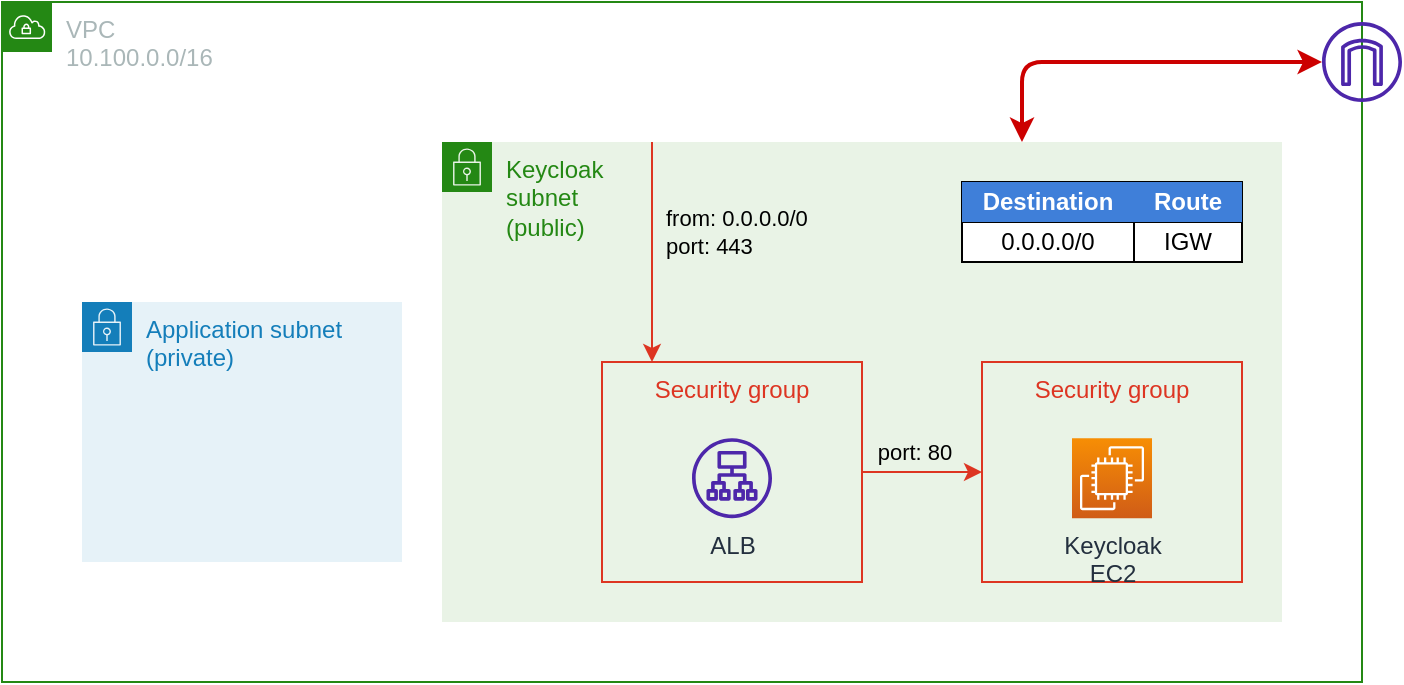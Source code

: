 <mxfile version="21.2.8" type="device">
  <diagram name="Page-1" id="VHP1hPRnVEt3Lk_vc3Hy">
    <mxGraphModel dx="1179" dy="713" grid="1" gridSize="10" guides="1" tooltips="1" connect="1" arrows="1" fold="1" page="1" pageScale="1" pageWidth="850" pageHeight="1100" math="0" shadow="0">
      <root>
        <mxCell id="0" />
        <mxCell id="1" parent="0" />
        <mxCell id="UIq3-8_MTYqJ5-5r0u7f-1" value="VPC&lt;br&gt;10.100.0.0/16" style="points=[[0,0],[0.25,0],[0.5,0],[0.75,0],[1,0],[1,0.25],[1,0.5],[1,0.75],[1,1],[0.75,1],[0.5,1],[0.25,1],[0,1],[0,0.75],[0,0.5],[0,0.25]];outlineConnect=0;gradientColor=none;html=1;whiteSpace=wrap;fontSize=12;fontStyle=0;container=1;pointerEvents=0;collapsible=0;recursiveResize=0;shape=mxgraph.aws4.group;grIcon=mxgraph.aws4.group_vpc;strokeColor=#248814;fillColor=none;verticalAlign=top;align=left;spacingLeft=30;fontColor=#AAB7B8;dashed=0;" parent="1" vertex="1">
          <mxGeometry x="50" y="90" width="680" height="340" as="geometry" />
        </mxCell>
        <mxCell id="2D3CmJByGdQAZ188cW7--6" style="edgeStyle=orthogonalEdgeStyle;rounded=1;orthogonalLoop=1;jettySize=auto;html=1;startArrow=classic;startFill=1;strokeWidth=2;strokeColor=#CC0000;" edge="1" parent="UIq3-8_MTYqJ5-5r0u7f-1" source="2D3CmJByGdQAZ188cW7--2" target="2D3CmJByGdQAZ188cW7--5">
          <mxGeometry relative="1" as="geometry">
            <Array as="points">
              <mxPoint x="510" y="30" />
            </Array>
          </mxGeometry>
        </mxCell>
        <mxCell id="2D3CmJByGdQAZ188cW7--2" value="Keycloak&lt;br&gt;subnet&lt;br&gt;(public)" style="points=[[0,0],[0.25,0],[0.5,0],[0.75,0],[1,0],[1,0.25],[1,0.5],[1,0.75],[1,1],[0.75,1],[0.5,1],[0.25,1],[0,1],[0,0.75],[0,0.5],[0,0.25]];outlineConnect=0;gradientColor=none;html=1;whiteSpace=wrap;fontSize=12;fontStyle=0;container=1;pointerEvents=0;collapsible=0;recursiveResize=0;shape=mxgraph.aws4.group;grIcon=mxgraph.aws4.group_security_group;grStroke=0;strokeColor=#248814;fillColor=#E9F3E6;verticalAlign=top;align=left;spacingLeft=30;fontColor=#248814;dashed=0;" vertex="1" parent="UIq3-8_MTYqJ5-5r0u7f-1">
          <mxGeometry x="220" y="70" width="420" height="240" as="geometry" />
        </mxCell>
        <mxCell id="2D3CmJByGdQAZ188cW7--26" value="" style="group" vertex="1" connectable="0" parent="2D3CmJByGdQAZ188cW7--2">
          <mxGeometry x="80" y="110" width="130" height="110" as="geometry" />
        </mxCell>
        <mxCell id="2D3CmJByGdQAZ188cW7--27" value="Security group" style="fillColor=none;strokeColor=#DD3522;verticalAlign=top;fontStyle=0;fontColor=#DD3522;whiteSpace=wrap;html=1;" vertex="1" parent="2D3CmJByGdQAZ188cW7--26">
          <mxGeometry width="130" height="110.0" as="geometry" />
        </mxCell>
        <mxCell id="2D3CmJByGdQAZ188cW7--25" value="ALB" style="sketch=0;outlineConnect=0;fontColor=#232F3E;gradientColor=none;fillColor=#4D27AA;strokeColor=none;dashed=0;verticalLabelPosition=bottom;verticalAlign=top;align=center;html=1;fontSize=12;fontStyle=0;aspect=fixed;pointerEvents=1;shape=mxgraph.aws4.application_load_balancer;" vertex="1" parent="2D3CmJByGdQAZ188cW7--26">
          <mxGeometry x="45" y="38.077" width="40" height="40" as="geometry" />
        </mxCell>
        <mxCell id="2D3CmJByGdQAZ188cW7--29" value="" style="group" vertex="1" connectable="0" parent="2D3CmJByGdQAZ188cW7--2">
          <mxGeometry x="270" y="110" width="130" height="110" as="geometry" />
        </mxCell>
        <mxCell id="2D3CmJByGdQAZ188cW7--3" value="Security group" style="fillColor=none;strokeColor=#DD3522;verticalAlign=top;fontStyle=0;fontColor=#DD3522;whiteSpace=wrap;html=1;" vertex="1" parent="2D3CmJByGdQAZ188cW7--29">
          <mxGeometry width="130" height="110" as="geometry" />
        </mxCell>
        <mxCell id="2D3CmJByGdQAZ188cW7--4" value="Keycloak&lt;br&gt;EC2" style="sketch=0;points=[[0,0,0],[0.25,0,0],[0.5,0,0],[0.75,0,0],[1,0,0],[0,1,0],[0.25,1,0],[0.5,1,0],[0.75,1,0],[1,1,0],[0,0.25,0],[0,0.5,0],[0,0.75,0],[1,0.25,0],[1,0.5,0],[1,0.75,0]];outlineConnect=0;fontColor=#232F3E;gradientColor=#F78E04;gradientDirection=north;fillColor=#D05C17;strokeColor=#ffffff;dashed=0;verticalLabelPosition=bottom;verticalAlign=top;align=center;html=1;fontSize=12;fontStyle=0;aspect=fixed;shape=mxgraph.aws4.resourceIcon;resIcon=mxgraph.aws4.ec2;" vertex="1" parent="2D3CmJByGdQAZ188cW7--29">
          <mxGeometry x="45" y="38.077" width="40" height="40" as="geometry" />
        </mxCell>
        <mxCell id="2D3CmJByGdQAZ188cW7--30" style="edgeStyle=orthogonalEdgeStyle;rounded=0;orthogonalLoop=1;jettySize=auto;html=1;strokeColor=#DD3522;" edge="1" parent="2D3CmJByGdQAZ188cW7--2" source="2D3CmJByGdQAZ188cW7--27" target="2D3CmJByGdQAZ188cW7--3">
          <mxGeometry relative="1" as="geometry" />
        </mxCell>
        <mxCell id="2D3CmJByGdQAZ188cW7--31" value="port: 80" style="edgeLabel;html=1;align=center;verticalAlign=middle;resizable=0;points=[];labelBackgroundColor=none;" vertex="1" connectable="0" parent="2D3CmJByGdQAZ188cW7--30">
          <mxGeometry x="-0.147" y="1" relative="1" as="geometry">
            <mxPoint y="-9" as="offset" />
          </mxGeometry>
        </mxCell>
        <mxCell id="2D3CmJByGdQAZ188cW7--35" style="edgeStyle=orthogonalEdgeStyle;rounded=0;orthogonalLoop=1;jettySize=auto;html=1;strokeColor=#DD3522;exitX=0.25;exitY=0;exitDx=0;exitDy=0;" edge="1" parent="2D3CmJByGdQAZ188cW7--2" source="2D3CmJByGdQAZ188cW7--2" target="2D3CmJByGdQAZ188cW7--27">
          <mxGeometry relative="1" as="geometry">
            <Array as="points">
              <mxPoint x="105" y="50" />
              <mxPoint x="105" y="50" />
            </Array>
          </mxGeometry>
        </mxCell>
        <mxCell id="2D3CmJByGdQAZ188cW7--36" value="&lt;div style=&quot;&quot;&gt;&lt;span style=&quot;background-color: initial;&quot;&gt;from: 0.0.0.0/0&lt;/span&gt;&lt;/div&gt;port: 443" style="edgeLabel;html=1;align=left;verticalAlign=middle;resizable=0;points=[];labelBackgroundColor=none;" vertex="1" connectable="0" parent="2D3CmJByGdQAZ188cW7--35">
          <mxGeometry x="-0.184" y="1" relative="1" as="geometry">
            <mxPoint x="4" as="offset" />
          </mxGeometry>
        </mxCell>
        <mxCell id="2D3CmJByGdQAZ188cW7--8" value="" style="shape=table;startSize=0;container=1;collapsible=0;childLayout=tableLayout;strokeColor=#000000;" vertex="1" parent="2D3CmJByGdQAZ188cW7--2">
          <mxGeometry x="260" y="20" width="140" height="40" as="geometry" />
        </mxCell>
        <mxCell id="2D3CmJByGdQAZ188cW7--15" style="shape=tableRow;horizontal=0;startSize=0;swimlaneHead=0;swimlaneBody=0;strokeColor=inherit;top=0;left=0;bottom=0;right=0;collapsible=0;dropTarget=0;fillColor=none;points=[[0,0.5],[1,0.5]];portConstraint=eastwest;" vertex="1" parent="2D3CmJByGdQAZ188cW7--8">
          <mxGeometry width="140" height="20" as="geometry" />
        </mxCell>
        <mxCell id="2D3CmJByGdQAZ188cW7--16" value="&lt;span&gt;Destination&lt;/span&gt;" style="shape=partialRectangle;html=1;whiteSpace=wrap;connectable=0;strokeColor=default;overflow=hidden;fillColor=#3F7FD9;top=0;left=0;bottom=0;right=0;pointerEvents=1;fontStyle=1;fontColor=#ffffff;" vertex="1" parent="2D3CmJByGdQAZ188cW7--15">
          <mxGeometry width="86" height="20" as="geometry">
            <mxRectangle width="86" height="20" as="alternateBounds" />
          </mxGeometry>
        </mxCell>
        <mxCell id="2D3CmJByGdQAZ188cW7--17" value="Route" style="shape=partialRectangle;html=1;whiteSpace=wrap;connectable=0;strokeColor=default;overflow=hidden;fillColor=#3F7FD9;top=0;left=0;bottom=0;right=0;pointerEvents=1;fontStyle=1;fontColor=#ffffff;" vertex="1" parent="2D3CmJByGdQAZ188cW7--15">
          <mxGeometry x="86" width="54" height="20" as="geometry">
            <mxRectangle width="54" height="20" as="alternateBounds" />
          </mxGeometry>
        </mxCell>
        <mxCell id="2D3CmJByGdQAZ188cW7--12" value="" style="shape=tableRow;horizontal=0;startSize=0;swimlaneHead=0;swimlaneBody=0;strokeColor=inherit;top=0;left=0;bottom=0;right=0;collapsible=0;dropTarget=0;fillColor=none;points=[[0,0.5],[1,0.5]];portConstraint=eastwest;" vertex="1" parent="2D3CmJByGdQAZ188cW7--8">
          <mxGeometry y="20" width="140" height="20" as="geometry" />
        </mxCell>
        <mxCell id="2D3CmJByGdQAZ188cW7--13" value="0.0.0.0/0" style="shape=partialRectangle;html=1;whiteSpace=wrap;connectable=0;strokeColor=inherit;overflow=hidden;fillColor=none;top=0;left=0;bottom=0;right=0;pointerEvents=1;" vertex="1" parent="2D3CmJByGdQAZ188cW7--12">
          <mxGeometry width="86" height="20" as="geometry">
            <mxRectangle width="86" height="20" as="alternateBounds" />
          </mxGeometry>
        </mxCell>
        <mxCell id="2D3CmJByGdQAZ188cW7--14" value="IGW" style="shape=partialRectangle;html=1;whiteSpace=wrap;connectable=0;strokeColor=inherit;overflow=hidden;fillColor=none;top=0;left=0;bottom=0;right=0;pointerEvents=1;" vertex="1" parent="2D3CmJByGdQAZ188cW7--12">
          <mxGeometry x="86" width="54" height="20" as="geometry">
            <mxRectangle width="54" height="20" as="alternateBounds" />
          </mxGeometry>
        </mxCell>
        <mxCell id="2D3CmJByGdQAZ188cW7--1" value="Application subnet&lt;br&gt;(private)" style="points=[[0,0],[0.25,0],[0.5,0],[0.75,0],[1,0],[1,0.25],[1,0.5],[1,0.75],[1,1],[0.75,1],[0.5,1],[0.25,1],[0,1],[0,0.75],[0,0.5],[0,0.25]];outlineConnect=0;gradientColor=none;html=1;whiteSpace=wrap;fontSize=12;fontStyle=0;container=1;pointerEvents=0;collapsible=0;recursiveResize=0;shape=mxgraph.aws4.group;grIcon=mxgraph.aws4.group_security_group;grStroke=0;strokeColor=#147EBA;fillColor=#E6F2F8;verticalAlign=top;align=left;spacingLeft=30;fontColor=#147EBA;dashed=0;" vertex="1" parent="UIq3-8_MTYqJ5-5r0u7f-1">
          <mxGeometry x="40" y="150" width="160" height="130" as="geometry" />
        </mxCell>
        <mxCell id="2D3CmJByGdQAZ188cW7--5" value="" style="sketch=0;outlineConnect=0;fontColor=#232F3E;gradientColor=none;fillColor=#4D27AA;strokeColor=none;dashed=0;verticalLabelPosition=bottom;verticalAlign=top;align=center;html=1;fontSize=12;fontStyle=0;aspect=fixed;pointerEvents=1;shape=mxgraph.aws4.internet_gateway;" vertex="1" parent="UIq3-8_MTYqJ5-5r0u7f-1">
          <mxGeometry x="660" y="10" width="40" height="40" as="geometry" />
        </mxCell>
      </root>
    </mxGraphModel>
  </diagram>
</mxfile>

